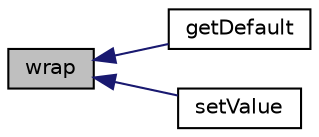 digraph "wrap"
{
  edge [fontname="Helvetica",fontsize="10",labelfontname="Helvetica",labelfontsize="10"];
  node [fontname="Helvetica",fontsize="10",shape=record];
  rankdir="LR";
  Node1 [label="wrap",height=0.2,width=0.4,color="black", fillcolor="grey75", style="filled" fontcolor="black"];
  Node1 -> Node2 [dir="back",color="midnightblue",fontsize="10",style="solid",fontname="Helvetica"];
  Node2 [label="getDefault",height=0.2,width=0.4,color="black", fillcolor="white", style="filled",URL="$class_simple_text_area_tag.html#adc30a2a4d3e48cb6aee21562afbc4022"];
  Node1 -> Node3 [dir="back",color="midnightblue",fontsize="10",style="solid",fontname="Helvetica"];
  Node3 [label="setValue",height=0.2,width=0.4,color="black", fillcolor="white", style="filled",URL="$class_simple_text_area_tag.html#a7494441b6ed08a391704971873f31432"];
}
